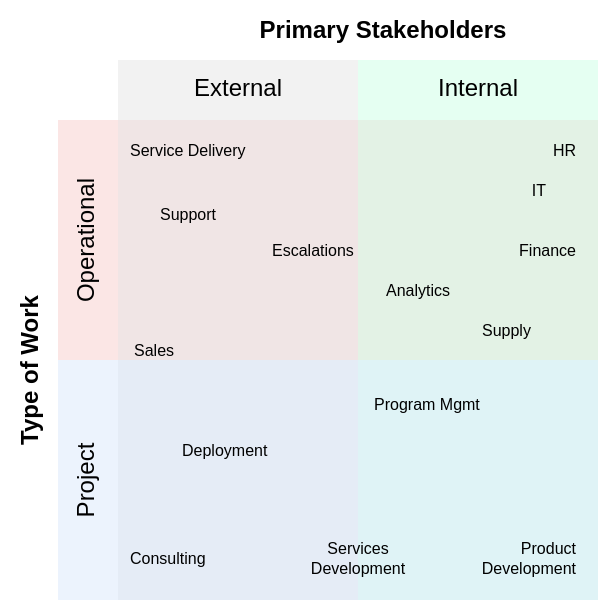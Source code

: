 <mxfile>
    <diagram id="bMn5LnBlrWfigoAngKUD" name="Page-1">
        <mxGraphModel dx="703" dy="454" grid="1" gridSize="10" guides="1" tooltips="1" connect="1" arrows="1" fold="1" page="1" pageScale="1" pageWidth="850" pageHeight="1100" math="0" shadow="0">
            <root>
                <mxCell id="0"/>
                <mxCell id="1" parent="0"/>
                <mxCell id="15" value="" style="group" vertex="1" connectable="0" parent="1">
                    <mxGeometry x="150" y="200" width="299" height="300" as="geometry"/>
                </mxCell>
                <mxCell id="6" value="Operational" style="rounded=0;whiteSpace=wrap;html=1;rotation=-90;verticalAlign=top;strokeColor=none;fillOpacity=50;fillColor=#f8cecc;" vertex="1" parent="15">
                    <mxGeometry x="104" y="-15" width="120" height="270" as="geometry"/>
                </mxCell>
                <mxCell id="8" value="External" style="rounded=0;whiteSpace=wrap;html=1;rotation=0;verticalAlign=top;strokeColor=none;fillColor=#E6E6E6;fillOpacity=50;" vertex="1" parent="15">
                    <mxGeometry x="59" y="30" width="120" height="270" as="geometry"/>
                </mxCell>
                <mxCell id="9" value="Internal" style="rounded=0;whiteSpace=wrap;html=1;rotation=0;verticalAlign=top;strokeColor=none;fillColor=#CCFFE6;fillOpacity=50;" vertex="1" parent="15">
                    <mxGeometry x="179" y="30" width="120" height="270" as="geometry"/>
                </mxCell>
                <mxCell id="12" value="Project" style="rounded=0;whiteSpace=wrap;html=1;rotation=-90;verticalAlign=top;strokeColor=none;fillOpacity=50;fillColor=#dae8fc;" vertex="1" parent="15">
                    <mxGeometry x="104" y="105" width="120" height="270" as="geometry"/>
                </mxCell>
                <mxCell id="13" value="Type of Work" style="text;html=1;strokeColor=none;fillColor=none;align=center;verticalAlign=middle;whiteSpace=wrap;rounded=0;rotation=-90;fontStyle=1" vertex="1" parent="15">
                    <mxGeometry x="-35" y="170" width="100" height="30" as="geometry"/>
                </mxCell>
                <mxCell id="14" value="Primary Stakeholders" style="text;html=1;strokeColor=none;fillColor=none;align=center;verticalAlign=middle;whiteSpace=wrap;rounded=0;rotation=0;fontStyle=1" vertex="1" parent="15">
                    <mxGeometry x="124" width="135" height="30" as="geometry"/>
                </mxCell>
                <mxCell id="16" value="Sales" style="text;html=1;strokeColor=none;fillColor=none;align=left;verticalAlign=middle;whiteSpace=wrap;rounded=0;fontSize=8;" vertex="1" parent="15">
                    <mxGeometry x="65" y="160" width="60" height="30" as="geometry"/>
                </mxCell>
                <mxCell id="25" value="Deployment&amp;nbsp;" style="text;html=1;strokeColor=none;fillColor=none;align=left;verticalAlign=middle;whiteSpace=wrap;rounded=0;fontSize=8;" vertex="1" parent="15">
                    <mxGeometry x="89" y="210" width="60" height="30" as="geometry"/>
                </mxCell>
                <mxCell id="26" value="Consulting&amp;nbsp;" style="text;html=1;strokeColor=none;fillColor=none;align=left;verticalAlign=middle;whiteSpace=wrap;rounded=0;fontSize=8;" vertex="1" parent="15">
                    <mxGeometry x="63" y="264" width="60" height="30" as="geometry"/>
                </mxCell>
                <mxCell id="27" value="Support" style="text;html=1;strokeColor=none;fillColor=none;align=left;verticalAlign=middle;whiteSpace=wrap;rounded=0;fontSize=8;" vertex="1" parent="15">
                    <mxGeometry x="78" y="92" width="60" height="30" as="geometry"/>
                </mxCell>
                <mxCell id="28" value="Supply" style="text;html=1;strokeColor=none;fillColor=none;align=left;verticalAlign=middle;whiteSpace=wrap;rounded=0;fontSize=8;" vertex="1" parent="15">
                    <mxGeometry x="239" y="150" width="60" height="30" as="geometry"/>
                </mxCell>
                <mxCell id="29" value="Escalations" style="text;html=1;strokeColor=none;fillColor=none;align=left;verticalAlign=middle;whiteSpace=wrap;rounded=0;fontSize=8;" vertex="1" parent="15">
                    <mxGeometry x="134" y="110" width="60" height="30" as="geometry"/>
                </mxCell>
                <mxCell id="30" value="Program Mgmt" style="text;html=1;strokeColor=none;fillColor=none;align=left;verticalAlign=middle;whiteSpace=wrap;rounded=0;fontSize=8;" vertex="1" parent="15">
                    <mxGeometry x="185" y="187" width="60" height="30" as="geometry"/>
                </mxCell>
                <mxCell id="31" value="Finance" style="text;html=1;strokeColor=none;fillColor=none;align=right;verticalAlign=middle;whiteSpace=wrap;rounded=0;fontSize=8;" vertex="1" parent="15">
                    <mxGeometry x="230" y="110" width="60" height="30" as="geometry"/>
                </mxCell>
                <mxCell id="32" value="Product Development" style="text;html=1;strokeColor=none;fillColor=none;align=right;verticalAlign=middle;whiteSpace=wrap;rounded=0;fontSize=8;" vertex="1" parent="15">
                    <mxGeometry x="230" y="264" width="60" height="30" as="geometry"/>
                </mxCell>
                <mxCell id="33" value="Services Development" style="text;html=1;strokeColor=none;fillColor=none;align=center;verticalAlign=middle;whiteSpace=wrap;rounded=0;fontSize=8;" vertex="1" parent="15">
                    <mxGeometry x="149" y="264" width="60" height="30" as="geometry"/>
                </mxCell>
                <mxCell id="36" value="Service Delivery" style="text;html=1;strokeColor=none;fillColor=none;align=left;verticalAlign=middle;whiteSpace=wrap;rounded=0;fontSize=8;" vertex="1" parent="15">
                    <mxGeometry x="63" y="60" width="71" height="30" as="geometry"/>
                </mxCell>
                <mxCell id="37" value="HR" style="text;html=1;strokeColor=none;fillColor=none;align=right;verticalAlign=middle;whiteSpace=wrap;rounded=0;fontSize=8;" vertex="1" parent="15">
                    <mxGeometry x="230" y="60" width="60" height="30" as="geometry"/>
                </mxCell>
                <mxCell id="38" value="IT" style="text;html=1;strokeColor=none;fillColor=none;align=right;verticalAlign=middle;whiteSpace=wrap;rounded=0;fontSize=8;" vertex="1" parent="15">
                    <mxGeometry x="215" y="80" width="60" height="30" as="geometry"/>
                </mxCell>
                <mxCell id="40" value="Analytics" style="text;html=1;strokeColor=none;fillColor=none;align=center;verticalAlign=middle;whiteSpace=wrap;rounded=0;fontSize=8;" vertex="1" parent="15">
                    <mxGeometry x="179" y="130" width="60" height="30" as="geometry"/>
                </mxCell>
            </root>
        </mxGraphModel>
    </diagram>
</mxfile>